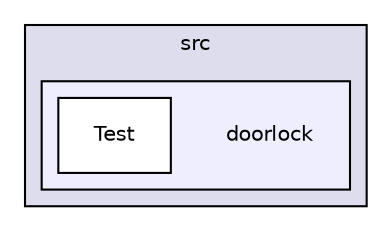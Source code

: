 digraph "E:/Glasgow Course Works/Realtime Embeded Programming/Project files/CourseProject/Attendance-recording-system/src/doorlock" {
  compound=true
  node [ fontsize="10", fontname="Helvetica"];
  edge [ labelfontsize="10", labelfontname="Helvetica"];
  subgraph clusterdir_5efe15e50f941378dbaefc0e60bb55bf {
    graph [ bgcolor="#ddddee", pencolor="black", label="src" fontname="Helvetica", fontsize="10", URL="dir_5efe15e50f941378dbaefc0e60bb55bf.html"]
  subgraph clusterdir_bdd212af480d639e47cc70cf6c3b8efb {
    graph [ bgcolor="#eeeeff", pencolor="black", label="" URL="dir_bdd212af480d639e47cc70cf6c3b8efb.html"];
    dir_bdd212af480d639e47cc70cf6c3b8efb [shape=plaintext label="doorlock"];
    dir_811792709fb8fc4be9bbe382b353efa4 [shape=box label="Test" color="black" fillcolor="white" style="filled" URL="dir_811792709fb8fc4be9bbe382b353efa4.html"];
  }
  }
}
